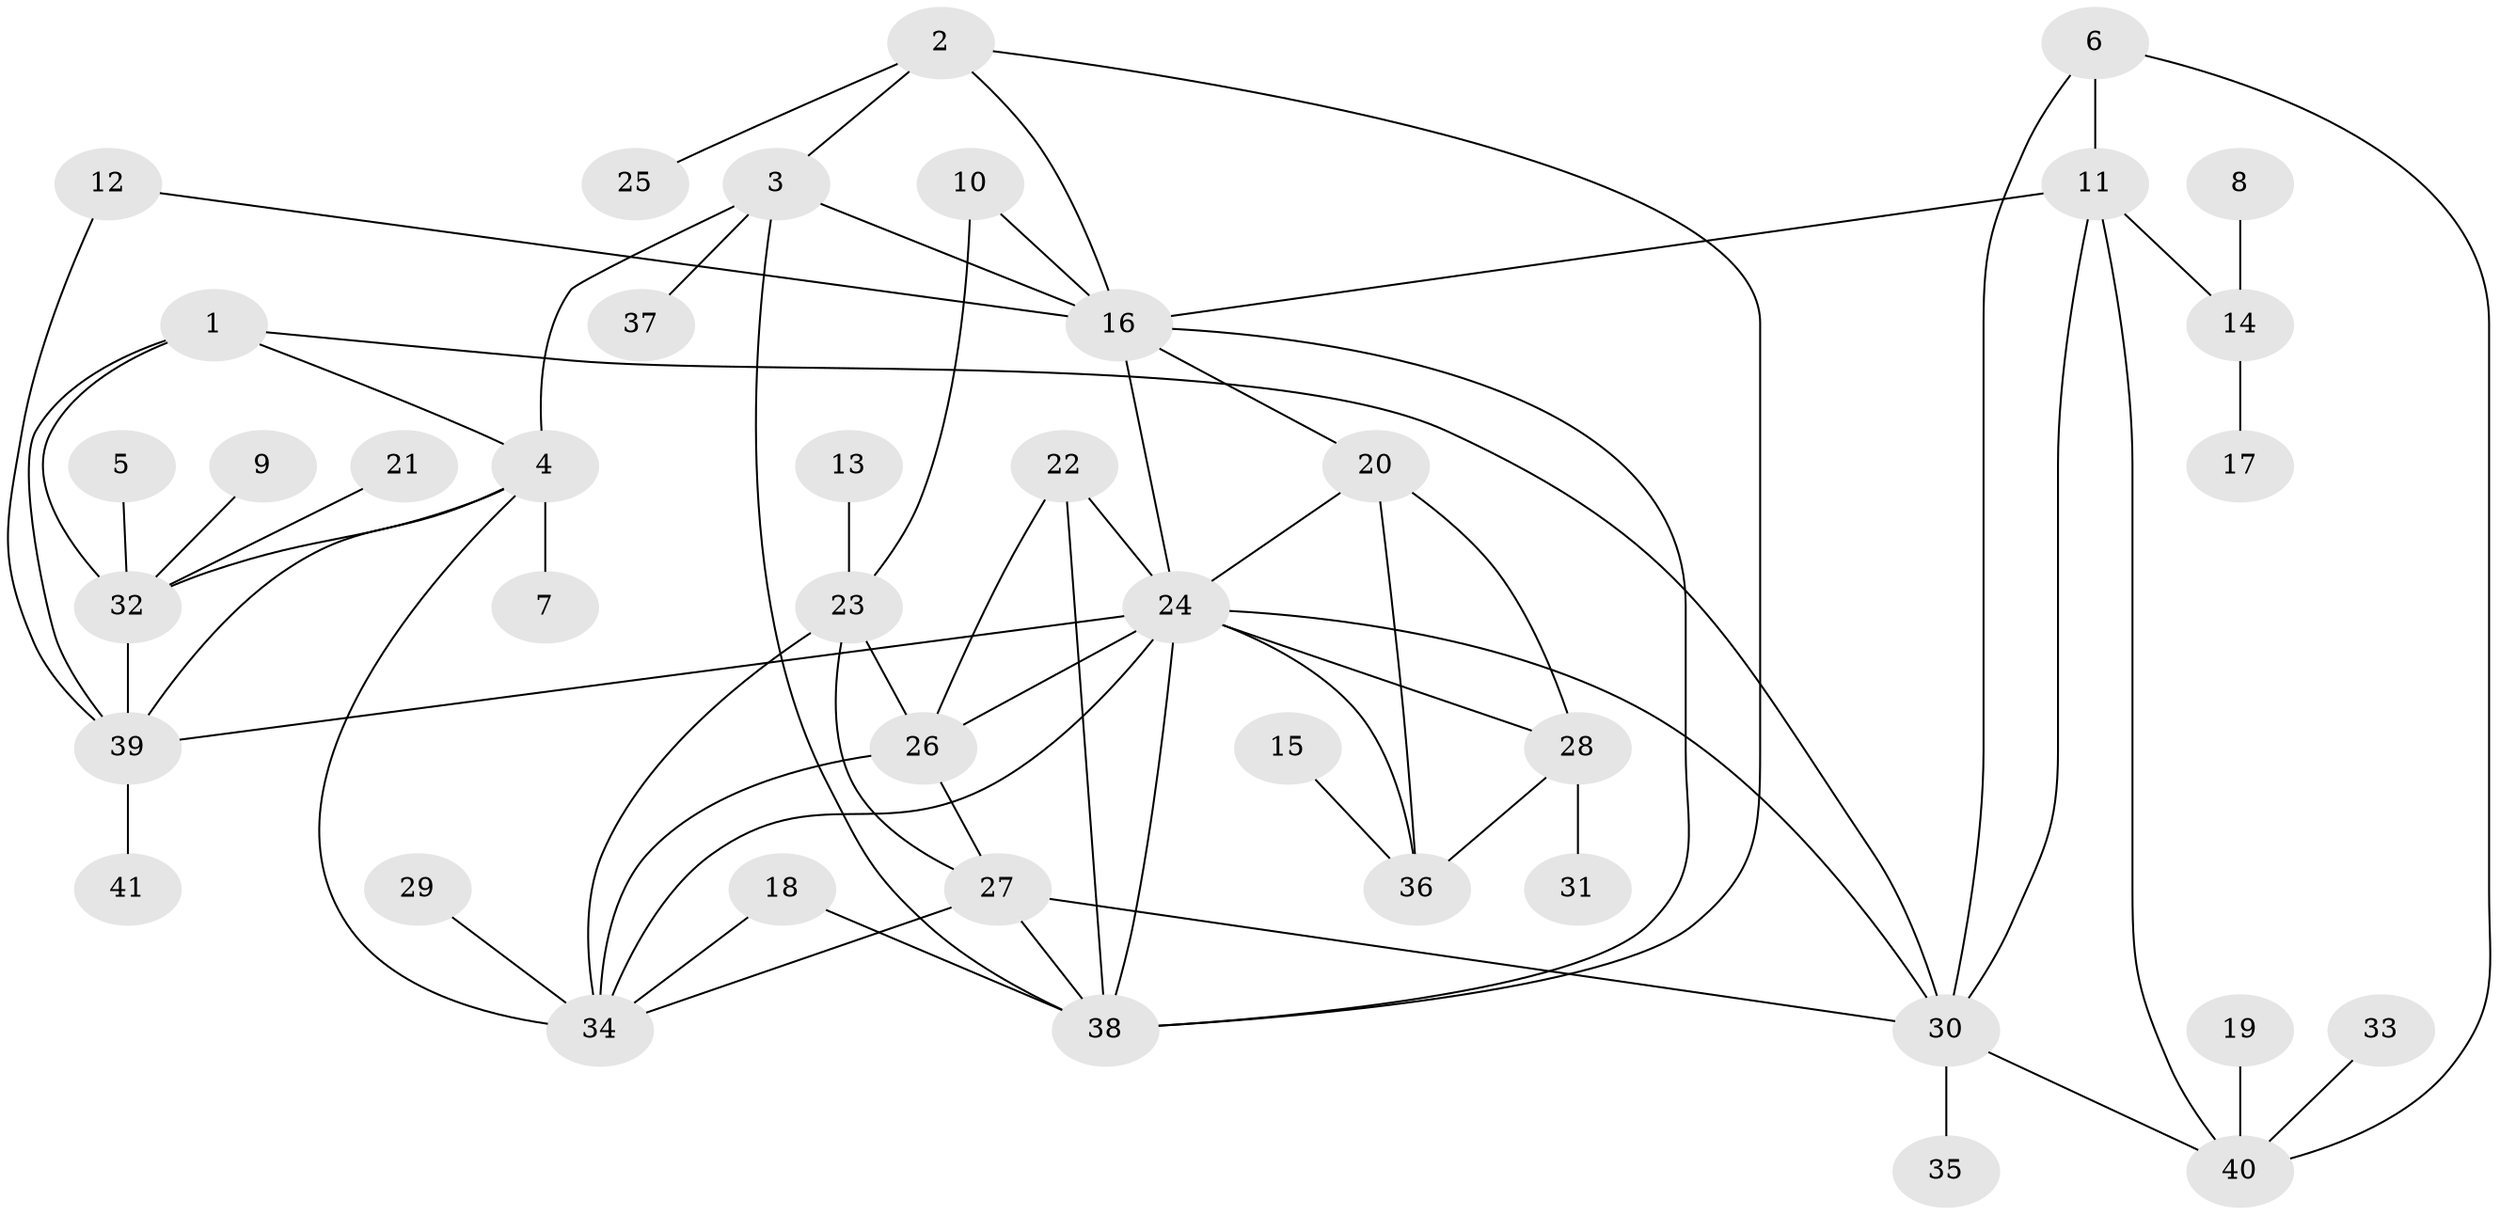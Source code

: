 // original degree distribution, {7: 0.04938271604938271, 4: 0.06172839506172839, 8: 0.037037037037037035, 6: 0.08641975308641975, 9: 0.024691358024691357, 10: 0.012345679012345678, 2: 0.1111111111111111, 1: 0.5679012345679012, 3: 0.04938271604938271}
// Generated by graph-tools (version 1.1) at 2025/02/03/09/25 03:02:50]
// undirected, 41 vertices, 69 edges
graph export_dot {
graph [start="1"]
  node [color=gray90,style=filled];
  1;
  2;
  3;
  4;
  5;
  6;
  7;
  8;
  9;
  10;
  11;
  12;
  13;
  14;
  15;
  16;
  17;
  18;
  19;
  20;
  21;
  22;
  23;
  24;
  25;
  26;
  27;
  28;
  29;
  30;
  31;
  32;
  33;
  34;
  35;
  36;
  37;
  38;
  39;
  40;
  41;
  1 -- 4 [weight=1.0];
  1 -- 30 [weight=1.0];
  1 -- 32 [weight=1.0];
  1 -- 39 [weight=1.0];
  2 -- 3 [weight=1.0];
  2 -- 16 [weight=1.0];
  2 -- 25 [weight=1.0];
  2 -- 38 [weight=1.0];
  3 -- 4 [weight=1.0];
  3 -- 16 [weight=1.0];
  3 -- 37 [weight=1.0];
  3 -- 38 [weight=1.0];
  4 -- 7 [weight=1.0];
  4 -- 32 [weight=1.0];
  4 -- 34 [weight=1.0];
  4 -- 39 [weight=1.0];
  5 -- 32 [weight=1.0];
  6 -- 11 [weight=1.0];
  6 -- 30 [weight=1.0];
  6 -- 40 [weight=1.0];
  8 -- 14 [weight=1.0];
  9 -- 32 [weight=1.0];
  10 -- 16 [weight=1.0];
  10 -- 23 [weight=1.0];
  11 -- 14 [weight=1.0];
  11 -- 16 [weight=1.0];
  11 -- 30 [weight=1.0];
  11 -- 40 [weight=1.0];
  12 -- 16 [weight=1.0];
  12 -- 39 [weight=1.0];
  13 -- 23 [weight=1.0];
  14 -- 17 [weight=1.0];
  15 -- 36 [weight=1.0];
  16 -- 20 [weight=1.0];
  16 -- 24 [weight=1.0];
  16 -- 38 [weight=1.0];
  18 -- 34 [weight=1.0];
  18 -- 38 [weight=1.0];
  19 -- 40 [weight=1.0];
  20 -- 24 [weight=1.0];
  20 -- 28 [weight=1.0];
  20 -- 36 [weight=1.0];
  21 -- 32 [weight=1.0];
  22 -- 24 [weight=1.0];
  22 -- 26 [weight=1.0];
  22 -- 38 [weight=1.0];
  23 -- 26 [weight=1.0];
  23 -- 27 [weight=1.0];
  23 -- 34 [weight=1.0];
  24 -- 26 [weight=1.0];
  24 -- 28 [weight=1.0];
  24 -- 30 [weight=1.0];
  24 -- 34 [weight=1.0];
  24 -- 36 [weight=1.0];
  24 -- 38 [weight=1.0];
  24 -- 39 [weight=1.0];
  26 -- 27 [weight=1.0];
  26 -- 34 [weight=1.0];
  27 -- 30 [weight=1.0];
  27 -- 34 [weight=1.0];
  27 -- 38 [weight=1.0];
  28 -- 31 [weight=1.0];
  28 -- 36 [weight=1.0];
  29 -- 34 [weight=1.0];
  30 -- 35 [weight=1.0];
  30 -- 40 [weight=1.0];
  32 -- 39 [weight=1.0];
  33 -- 40 [weight=1.0];
  39 -- 41 [weight=1.0];
}
